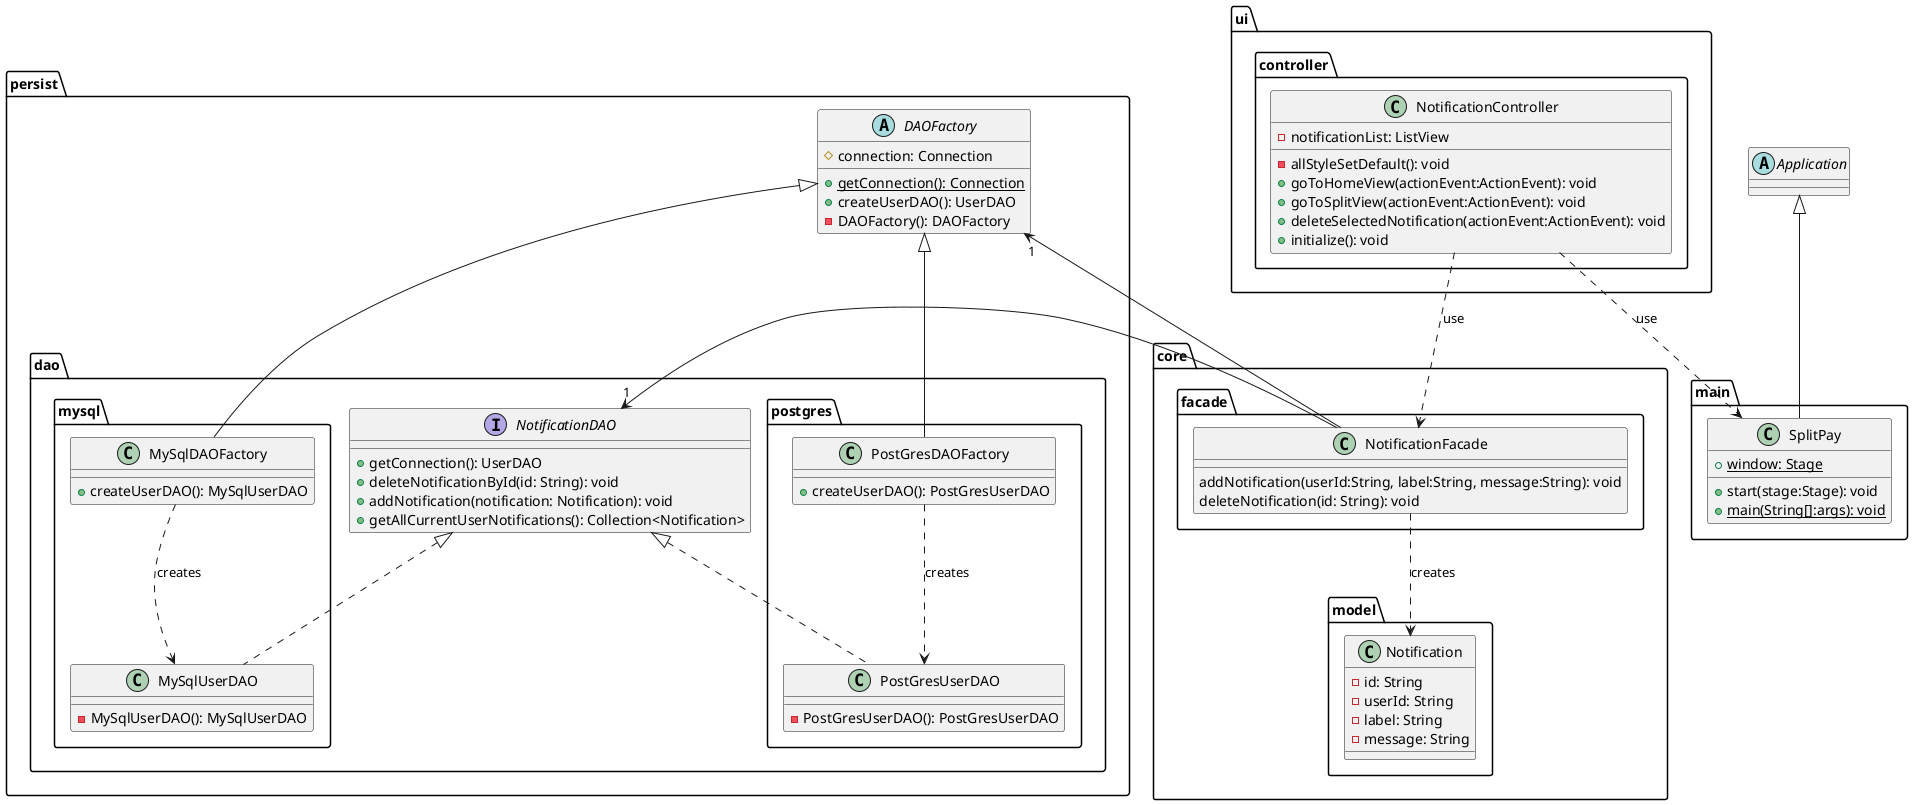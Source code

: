 @startuml

package ui{
    package controller{
        class NotificationController{
            -notificationList: ListView
            -allStyleSetDefault(): void
            +goToHomeView(actionEvent:ActionEvent): void
            +goToSplitView(actionEvent:ActionEvent): void
            +deleteSelectedNotification(actionEvent:ActionEvent): void
            +initialize(): void
        }
    }
}

abstract class Application
package main{
    class SplitPay{
        {static} +window: Stage
        +start(stage:Stage): void
        {static} +main(String[]:args): void
    }
}

package core{
    package model{
        class Notification{
            -id: String
            -userId: String
            -label: String
            -message: String
        }
    }
    package facade{
        class NotificationFacade{
            addNotification(userId:String, label:String, message:String): void
            deleteNotification(id: String): void
        }
    }
}

package persist{
    abstract class DAOFactory{
        #connection: Connection
        {static} +getConnection(): Connection
        +createUserDAO(): UserDAO
        -DAOFactory(): DAOFactory
    }
    package dao{
        package mysql{
            class MySqlUserDAO{
                -MySqlUserDAO(): MySqlUserDAO
            }
            class MySqlDAOFactory{
                +createUserDAO(): MySqlUserDAO
            }
        }
        interface NotificationDAO{
            +getConnection(): UserDAO
            +deleteNotificationById(id: String): void
            +addNotification(notification: Notification): void
            +getAllCurrentUserNotifications(): Collection<Notification>
        }
        package postgres{
            class PostGresUserDAO{
                -PostGresUserDAO(): PostGresUserDAO
            }
            class PostGresDAOFactory{
                +createUserDAO(): PostGresUserDAO
            }
        }
    }
}

NotificationController ..> NotificationFacade : use
NotificationController ..> SplitPay : use
NotificationFacade ..> Notification : creates
NotificationDAO <|.. MySqlUserDAO
NotificationDAO <|.. PostGresUserDAO
DAOFactory <|-down- MySqlDAOFactory
DAOFactory <|-down- PostGresDAOFactory
MySqlDAOFactory .down.> MySqlUserDAO : creates
PostGresDAOFactory .down.> PostGresUserDAO : creates
NotificationFacade -up> "1" DAOFactory
NotificationFacade -up> "1" NotificationDAO
Application <|-- SplitPay
@enduml